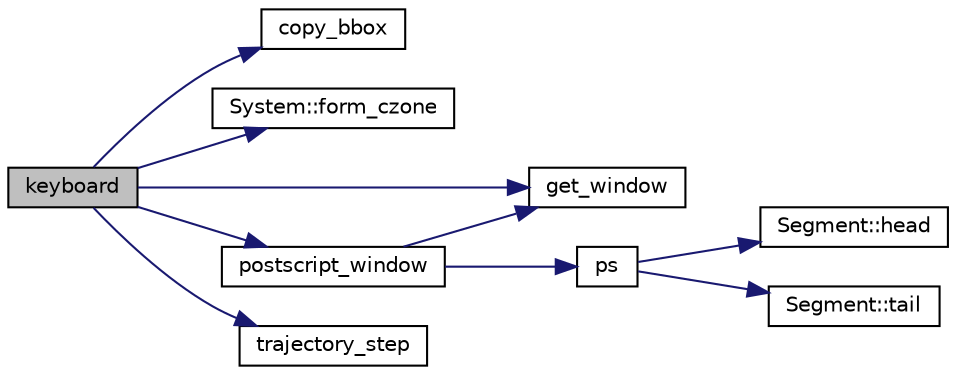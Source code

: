digraph "keyboard"
{
 // LATEX_PDF_SIZE
  edge [fontname="Helvetica",fontsize="10",labelfontname="Helvetica",labelfontsize="10"];
  node [fontname="Helvetica",fontsize="10",shape=record];
  rankdir="LR";
  Node1 [label="keyboard",height=0.2,width=0.4,color="black", fillcolor="grey75", style="filled", fontcolor="black",tooltip=" "];
  Node1 -> Node2 [color="midnightblue",fontsize="10",style="solid",fontname="Helvetica"];
  Node2 [label="copy_bbox",height=0.2,width=0.4,color="black", fillcolor="white", style="filled",URL="$de/dea/plot_8_c.html#afe9a85cd4bab5f0a207040cf2fe2c3a1",tooltip=" "];
  Node1 -> Node3 [color="midnightblue",fontsize="10",style="solid",fontname="Helvetica"];
  Node3 [label="System::form_czone",height=0.2,width=0.4,color="black", fillcolor="white", style="filled",URL="$d9/d16/class_system.html#aa1499bd5312d684518c4a07dcf964508",tooltip=" "];
  Node1 -> Node4 [color="midnightblue",fontsize="10",style="solid",fontname="Helvetica"];
  Node4 [label="get_window",height=0.2,width=0.4,color="black", fillcolor="white", style="filled",URL="$de/dea/plot_8_c.html#ab86e1d5f2a97ddbadc85b26017fc1464",tooltip=" "];
  Node1 -> Node5 [color="midnightblue",fontsize="10",style="solid",fontname="Helvetica"];
  Node5 [label="postscript_window",height=0.2,width=0.4,color="black", fillcolor="white", style="filled",URL="$de/dea/plot_8_c.html#ab5b10a5fedbe45086fc477bc73f03015",tooltip=" "];
  Node5 -> Node4 [color="midnightblue",fontsize="10",style="solid",fontname="Helvetica"];
  Node5 -> Node6 [color="midnightblue",fontsize="10",style="solid",fontname="Helvetica"];
  Node6 [label="ps",height=0.2,width=0.4,color="black", fillcolor="white", style="filled",URL="$d0/d11/arrange_8_c.html#a501b7da7fe7882721eb5992d35229b37",tooltip=" "];
  Node6 -> Node7 [color="midnightblue",fontsize="10",style="solid",fontname="Helvetica"];
  Node7 [label="Segment::head",height=0.2,width=0.4,color="black", fillcolor="white", style="filled",URL="$dd/dd2/class_segment.html#a0e17bae2b8a9ce347fc0f39dbd485ab0",tooltip=" "];
  Node6 -> Node8 [color="midnightblue",fontsize="10",style="solid",fontname="Helvetica"];
  Node8 [label="Segment::tail",height=0.2,width=0.4,color="black", fillcolor="white", style="filled",URL="$dd/dd2/class_segment.html#ade98cc7f373aef9c1f6371b028c1ceed",tooltip=" "];
  Node1 -> Node9 [color="midnightblue",fontsize="10",style="solid",fontname="Helvetica"];
  Node9 [label="trajectory_step",height=0.2,width=0.4,color="black", fillcolor="white", style="filled",URL="$de/dea/plot_8_c.html#a892e4e46655002b05d572309a49e2e2f",tooltip=" "];
}
